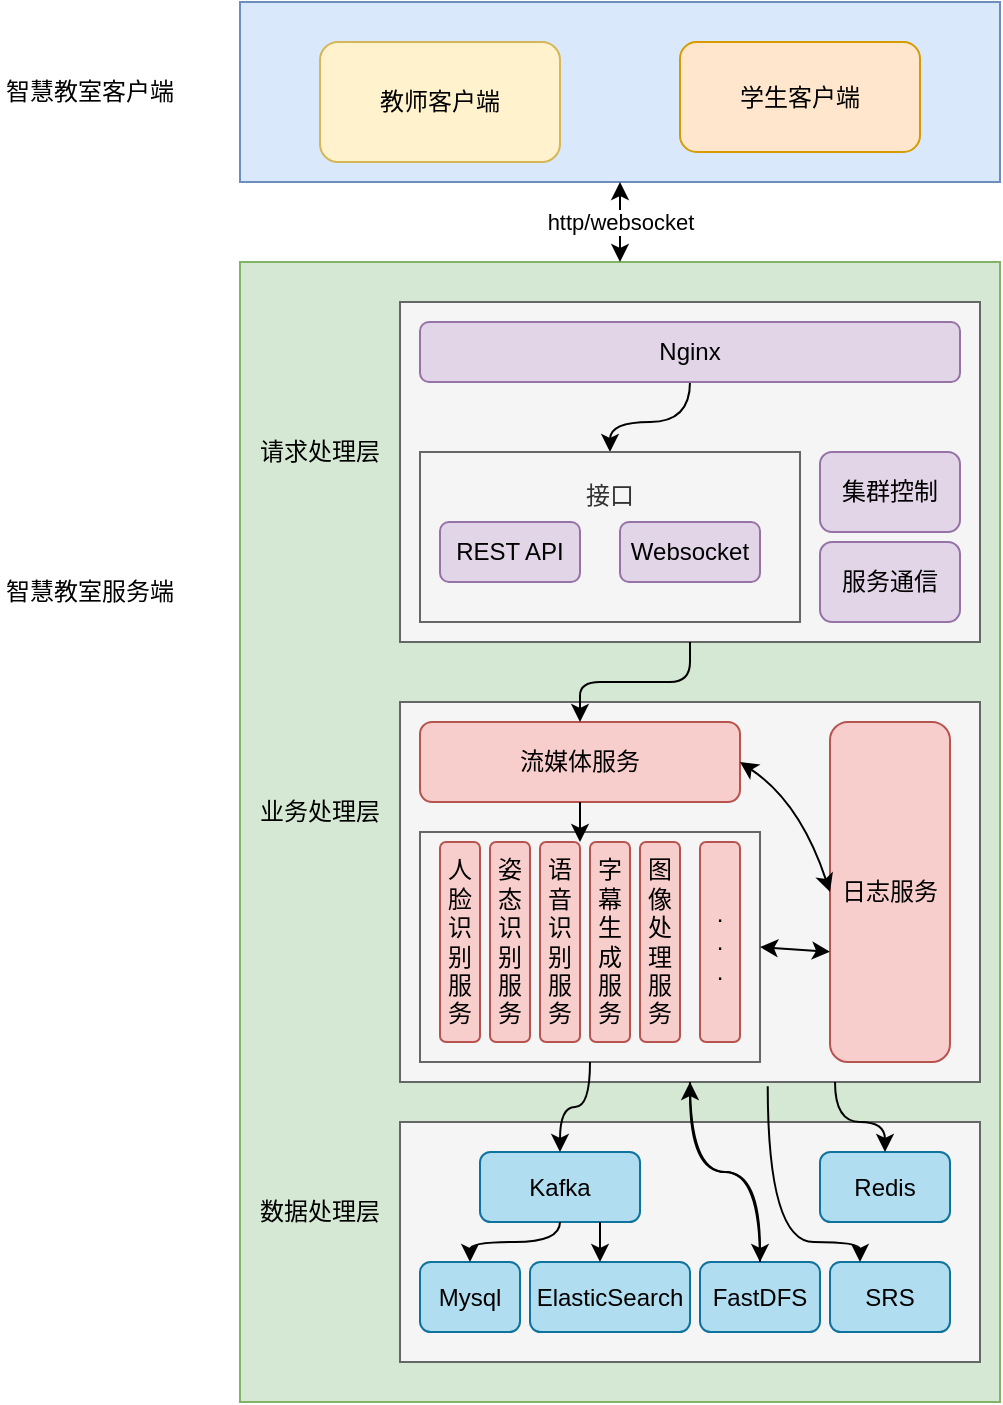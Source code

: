 <mxfile version="20.8.4" type="device"><diagram id="ykiKbiIaYc7nsn6Bz6GZ" name="Page-1"><mxGraphModel dx="1434" dy="678" grid="1" gridSize="10" guides="1" tooltips="1" connect="1" arrows="1" fold="1" page="1" pageScale="1" pageWidth="827" pageHeight="1169" math="0" shadow="0"><root><mxCell id="0"/><mxCell id="1" parent="0"/><mxCell id="IiIf7Eo95jgiYwUqBPuH-5" value="&lt;div&gt;请求处理层&lt;br&gt;&lt;/div&gt;" style="rounded=0;whiteSpace=wrap;html=1;fillColor=#d5e8d4;strokeColor=#82b366;" parent="1" vertex="1"><mxGeometry x="240" y="220" width="380" height="570" as="geometry"/></mxCell><mxCell id="IiIf7Eo95jgiYwUqBPuH-33" value="" style="rounded=0;whiteSpace=wrap;html=1;align=left;fillColor=#f5f5f5;strokeColor=#666666;fontColor=#333333;" parent="1" vertex="1"><mxGeometry x="320" y="440" width="290" height="190" as="geometry"/></mxCell><mxCell id="IiIf7Eo95jgiYwUqBPuH-53" value="" style="rounded=0;whiteSpace=wrap;html=1;fillColor=#f5f5f5;fontColor=#333333;strokeColor=#666666;" parent="1" vertex="1"><mxGeometry x="330" y="505" width="170" height="115" as="geometry"/></mxCell><mxCell id="IiIf7Eo95jgiYwUqBPuH-22" value="" style="rounded=0;whiteSpace=wrap;html=1;align=left;fillColor=#f5f5f5;strokeColor=#666666;fontColor=#333333;" parent="1" vertex="1"><mxGeometry x="320" y="240" width="290" height="170" as="geometry"/></mxCell><mxCell id="IiIf7Eo95jgiYwUqBPuH-1" value="" style="rounded=0;whiteSpace=wrap;html=1;fillColor=#dae8fc;strokeColor=#6c8ebf;" parent="1" vertex="1"><mxGeometry x="240" y="90" width="380" height="90" as="geometry"/></mxCell><mxCell id="IiIf7Eo95jgiYwUqBPuH-2" value="智慧教室客户端" style="text;html=1;strokeColor=none;fillColor=none;align=center;verticalAlign=middle;whiteSpace=wrap;rounded=0;" parent="1" vertex="1"><mxGeometry x="120" y="120" width="90" height="30" as="geometry"/></mxCell><mxCell id="IiIf7Eo95jgiYwUqBPuH-3" value="教师客户端" style="rounded=1;whiteSpace=wrap;html=1;fillColor=#fff2cc;strokeColor=#d6b656;" parent="1" vertex="1"><mxGeometry x="280" y="110" width="120" height="60" as="geometry"/></mxCell><mxCell id="IiIf7Eo95jgiYwUqBPuH-4" value="学生客户端" style="rounded=1;whiteSpace=wrap;html=1;fillColor=#ffe6cc;strokeColor=#d79b00;" parent="1" vertex="1"><mxGeometry x="460" y="110" width="120" height="55" as="geometry"/></mxCell><mxCell id="IiIf7Eo95jgiYwUqBPuH-6" value="智慧教室服务端" style="text;html=1;strokeColor=none;fillColor=none;align=center;verticalAlign=middle;whiteSpace=wrap;rounded=0;" parent="1" vertex="1"><mxGeometry x="120" y="370" width="90" height="30" as="geometry"/></mxCell><mxCell id="IiIf7Eo95jgiYwUqBPuH-19" value="" style="endArrow=classic;startArrow=classic;html=1;rounded=0;entryX=0.5;entryY=1;entryDx=0;entryDy=0;" parent="1" source="IiIf7Eo95jgiYwUqBPuH-5" target="IiIf7Eo95jgiYwUqBPuH-1" edge="1"><mxGeometry width="50" height="50" relative="1" as="geometry"><mxPoint x="60" y="260" as="sourcePoint"/><mxPoint x="110" y="210" as="targetPoint"/></mxGeometry></mxCell><mxCell id="IiIf7Eo95jgiYwUqBPuH-20" value="&lt;div&gt;http/websocket&lt;/div&gt;" style="edgeLabel;html=1;align=center;verticalAlign=middle;resizable=0;points=[];" parent="IiIf7Eo95jgiYwUqBPuH-19" vertex="1" connectable="0"><mxGeometry x="0.36" y="-3" relative="1" as="geometry"><mxPoint x="-3" y="7" as="offset"/></mxGeometry></mxCell><mxCell id="IiIf7Eo95jgiYwUqBPuH-29" style="edgeStyle=orthogonalEdgeStyle;orthogonalLoop=1;jettySize=auto;html=1;exitX=0.5;exitY=1;exitDx=0;exitDy=0;curved=1;" parent="1" source="IiIf7Eo95jgiYwUqBPuH-21" target="IiIf7Eo95jgiYwUqBPuH-25" edge="1"><mxGeometry relative="1" as="geometry"/></mxCell><mxCell id="IiIf7Eo95jgiYwUqBPuH-21" value="Nginx" style="rounded=1;whiteSpace=wrap;html=1;fillColor=#e1d5e7;strokeColor=#9673a6;" parent="1" vertex="1"><mxGeometry x="330" y="250" width="270" height="30" as="geometry"/></mxCell><mxCell id="IiIf7Eo95jgiYwUqBPuH-25" value="&lt;div align=&quot;center&quot;&gt;接口&lt;/div&gt;&lt;div align=&quot;center&quot;&gt;&lt;br&gt;&lt;/div&gt;&lt;div align=&quot;center&quot;&gt;&lt;br&gt;&lt;/div&gt;&lt;div align=&quot;center&quot;&gt;&lt;br&gt;&lt;/div&gt;" style="rounded=0;whiteSpace=wrap;html=1;fillColor=#f5f5f5;strokeColor=#666666;fontColor=#333333;" parent="1" vertex="1"><mxGeometry x="330" y="315" width="190" height="85" as="geometry"/></mxCell><mxCell id="IiIf7Eo95jgiYwUqBPuH-26" value="REST API" style="rounded=1;whiteSpace=wrap;html=1;fillColor=#e1d5e7;strokeColor=#9673a6;" parent="1" vertex="1"><mxGeometry x="340" y="350" width="70" height="30" as="geometry"/></mxCell><mxCell id="IiIf7Eo95jgiYwUqBPuH-28" value="Websocket" style="rounded=1;whiteSpace=wrap;html=1;fillColor=#e1d5e7;strokeColor=#9673a6;" parent="1" vertex="1"><mxGeometry x="430" y="350" width="70" height="30" as="geometry"/></mxCell><mxCell id="IiIf7Eo95jgiYwUqBPuH-31" value="集群控制" style="rounded=1;whiteSpace=wrap;html=1;fillColor=#e1d5e7;strokeColor=#9673a6;" parent="1" vertex="1"><mxGeometry x="530" y="315" width="70" height="40" as="geometry"/></mxCell><mxCell id="IiIf7Eo95jgiYwUqBPuH-32" value="服务通信" style="rounded=1;whiteSpace=wrap;html=1;fillColor=#e1d5e7;strokeColor=#9673a6;" parent="1" vertex="1"><mxGeometry x="530" y="360" width="70" height="40" as="geometry"/></mxCell><mxCell id="IiIf7Eo95jgiYwUqBPuH-34" value="&lt;div&gt;请求处理层&lt;br&gt;&lt;/div&gt;" style="text;html=1;strokeColor=none;fillColor=none;align=center;verticalAlign=middle;whiteSpace=wrap;rounded=0;" parent="1" vertex="1"><mxGeometry x="240" y="300" width="80" height="30" as="geometry"/></mxCell><mxCell id="IiIf7Eo95jgiYwUqBPuH-36" value="业务处理层" style="text;html=1;strokeColor=none;fillColor=none;align=center;verticalAlign=middle;whiteSpace=wrap;rounded=0;" parent="1" vertex="1"><mxGeometry x="240" y="480" width="80" height="30" as="geometry"/></mxCell><mxCell id="IiIf7Eo95jgiYwUqBPuH-37" value="&lt;div&gt;数据处理层&lt;br&gt;&lt;/div&gt;" style="text;html=1;strokeColor=none;fillColor=none;align=center;verticalAlign=middle;whiteSpace=wrap;rounded=0;" parent="1" vertex="1"><mxGeometry x="240" y="680" width="80" height="30" as="geometry"/></mxCell><mxCell id="IiIf7Eo95jgiYwUqBPuH-38" value="" style="rounded=0;whiteSpace=wrap;html=1;align=left;fillColor=#f5f5f5;strokeColor=#666666;fontColor=#333333;" parent="1" vertex="1"><mxGeometry x="320" y="650" width="290" height="120" as="geometry"/></mxCell><mxCell id="IiIf7Eo95jgiYwUqBPuH-39" value="&lt;div&gt;流媒体服务&lt;/div&gt;" style="rounded=1;whiteSpace=wrap;html=1;fillColor=#f8cecc;strokeColor=#b85450;" parent="1" vertex="1"><mxGeometry x="330" y="450" width="160" height="40" as="geometry"/></mxCell><mxCell id="IiIf7Eo95jgiYwUqBPuH-40" value="日志服务" style="rounded=1;whiteSpace=wrap;html=1;fillColor=#f8cecc;strokeColor=#b85450;" parent="1" vertex="1"><mxGeometry x="535" y="450" width="60" height="170" as="geometry"/></mxCell><mxCell id="IiIf7Eo95jgiYwUqBPuH-44" style="edgeStyle=orthogonalEdgeStyle;orthogonalLoop=1;jettySize=auto;html=1;exitX=0.5;exitY=1;exitDx=0;exitDy=0;entryX=0.5;entryY=0;entryDx=0;entryDy=0;rounded=1;" parent="1" source="IiIf7Eo95jgiYwUqBPuH-22" target="IiIf7Eo95jgiYwUqBPuH-39" edge="1"><mxGeometry relative="1" as="geometry"><mxPoint x="475" y="290" as="sourcePoint"/><mxPoint x="435" y="325" as="targetPoint"/></mxGeometry></mxCell><mxCell id="IiIf7Eo95jgiYwUqBPuH-45" value="人脸识别服务" style="rounded=1;whiteSpace=wrap;html=1;fillColor=#f8cecc;strokeColor=#b85450;" parent="1" vertex="1"><mxGeometry x="340" y="510" width="20" height="100" as="geometry"/></mxCell><mxCell id="IiIf7Eo95jgiYwUqBPuH-47" value="姿态识别服务" style="rounded=1;whiteSpace=wrap;html=1;fillColor=#f8cecc;strokeColor=#b85450;" parent="1" vertex="1"><mxGeometry x="365" y="510" width="20" height="100" as="geometry"/></mxCell><mxCell id="IiIf7Eo95jgiYwUqBPuH-48" value="语音识别服务" style="rounded=1;whiteSpace=wrap;html=1;fillColor=#f8cecc;strokeColor=#b85450;" parent="1" vertex="1"><mxGeometry x="390" y="510" width="20" height="100" as="geometry"/></mxCell><mxCell id="IiIf7Eo95jgiYwUqBPuH-49" value="字幕生成服务" style="rounded=1;whiteSpace=wrap;html=1;fillColor=#f8cecc;strokeColor=#b85450;" parent="1" vertex="1"><mxGeometry x="415" y="510" width="20" height="100" as="geometry"/></mxCell><mxCell id="IiIf7Eo95jgiYwUqBPuH-50" value="图像处理服务" style="rounded=1;whiteSpace=wrap;html=1;fillColor=#f8cecc;strokeColor=#b85450;" parent="1" vertex="1"><mxGeometry x="440" y="510" width="20" height="100" as="geometry"/></mxCell><mxCell id="IiIf7Eo95jgiYwUqBPuH-52" value="" style="endArrow=classic;startArrow=classic;html=1;entryX=0;entryY=0.5;entryDx=0;entryDy=0;exitX=1;exitY=0.5;exitDx=0;exitDy=0;curved=1;" parent="1" source="IiIf7Eo95jgiYwUqBPuH-39" target="IiIf7Eo95jgiYwUqBPuH-40" edge="1"><mxGeometry width="50" height="50" relative="1" as="geometry"><mxPoint x="10" y="620" as="sourcePoint"/><mxPoint x="60" y="570" as="targetPoint"/><Array as="points"><mxPoint x="520" y="490"/></Array></mxGeometry></mxCell><mxCell id="IiIf7Eo95jgiYwUqBPuH-54" value="" style="endArrow=classic;html=1;exitX=0.5;exitY=1;exitDx=0;exitDy=0;curved=1;entryX=1;entryY=0;entryDx=0;entryDy=0;" parent="1" source="IiIf7Eo95jgiYwUqBPuH-39" target="IiIf7Eo95jgiYwUqBPuH-48" edge="1"><mxGeometry width="50" height="50" relative="1" as="geometry"><mxPoint x="100" y="600" as="sourcePoint"/><mxPoint x="410" y="500" as="targetPoint"/></mxGeometry></mxCell><mxCell id="IiIf7Eo95jgiYwUqBPuH-55" value="&lt;div&gt;.&lt;/div&gt;&lt;div&gt;.&lt;/div&gt;&lt;div&gt;.&lt;br&gt;&lt;/div&gt;" style="rounded=1;whiteSpace=wrap;html=1;fillColor=#f8cecc;strokeColor=#b85450;" parent="1" vertex="1"><mxGeometry x="470" y="510" width="20" height="100" as="geometry"/></mxCell><mxCell id="IiIf7Eo95jgiYwUqBPuH-56" value="Kafka" style="rounded=1;whiteSpace=wrap;html=1;fillColor=#b1ddf0;strokeColor=#10739e;" parent="1" vertex="1"><mxGeometry x="360" y="665" width="80" height="35" as="geometry"/></mxCell><mxCell id="IiIf7Eo95jgiYwUqBPuH-57" value="Redis" style="rounded=1;whiteSpace=wrap;html=1;fillColor=#b1ddf0;strokeColor=#10739e;" parent="1" vertex="1"><mxGeometry x="530" y="665" width="65" height="35" as="geometry"/></mxCell><mxCell id="IiIf7Eo95jgiYwUqBPuH-58" value="Mysql" style="rounded=1;whiteSpace=wrap;html=1;fillColor=#b1ddf0;strokeColor=#10739e;" parent="1" vertex="1"><mxGeometry x="330" y="720" width="50" height="35" as="geometry"/></mxCell><mxCell id="IiIf7Eo95jgiYwUqBPuH-59" value="ElasticSearch" style="rounded=1;whiteSpace=wrap;html=1;fillColor=#b1ddf0;strokeColor=#10739e;" parent="1" vertex="1"><mxGeometry x="385" y="720" width="80" height="35" as="geometry"/></mxCell><mxCell id="IiIf7Eo95jgiYwUqBPuH-60" value="FastDFS" style="rounded=1;whiteSpace=wrap;html=1;fillColor=#b1ddf0;strokeColor=#10739e;" parent="1" vertex="1"><mxGeometry x="470" y="720" width="60" height="35" as="geometry"/></mxCell><mxCell id="IiIf7Eo95jgiYwUqBPuH-61" value="SRS" style="rounded=1;whiteSpace=wrap;html=1;fillColor=#b1ddf0;strokeColor=#10739e;" parent="1" vertex="1"><mxGeometry x="535" y="720" width="60" height="35" as="geometry"/></mxCell><mxCell id="IiIf7Eo95jgiYwUqBPuH-64" style="edgeStyle=orthogonalEdgeStyle;rounded=0;orthogonalLoop=1;jettySize=auto;html=1;exitX=0.75;exitY=1;exitDx=0;exitDy=0;" parent="1" source="IiIf7Eo95jgiYwUqBPuH-56" target="IiIf7Eo95jgiYwUqBPuH-59" edge="1"><mxGeometry relative="1" as="geometry"><mxPoint x="170" y="650" as="sourcePoint"/><mxPoint x="130" y="685" as="targetPoint"/><Array as="points"><mxPoint x="420" y="720"/><mxPoint x="420" y="720"/></Array></mxGeometry></mxCell><mxCell id="IiIf7Eo95jgiYwUqBPuH-65" style="edgeStyle=orthogonalEdgeStyle;orthogonalLoop=1;jettySize=auto;html=1;exitX=0.5;exitY=1;exitDx=0;exitDy=0;entryX=0.5;entryY=0;entryDx=0;entryDy=0;curved=1;" parent="1" source="IiIf7Eo95jgiYwUqBPuH-56" target="IiIf7Eo95jgiYwUqBPuH-58" edge="1"><mxGeometry relative="1" as="geometry"><mxPoint x="180" y="660" as="sourcePoint"/><mxPoint x="140" y="695" as="targetPoint"/><Array as="points"><mxPoint x="400" y="710"/><mxPoint x="355" y="710"/></Array></mxGeometry></mxCell><mxCell id="IiIf7Eo95jgiYwUqBPuH-66" style="edgeStyle=orthogonalEdgeStyle;orthogonalLoop=1;jettySize=auto;html=1;exitX=0.5;exitY=1;exitDx=0;exitDy=0;entryX=0.5;entryY=0;entryDx=0;entryDy=0;curved=1;" parent="1" source="IiIf7Eo95jgiYwUqBPuH-53" target="IiIf7Eo95jgiYwUqBPuH-56" edge="1"><mxGeometry relative="1" as="geometry"><mxPoint x="190" y="670" as="sourcePoint"/><mxPoint x="150" y="705" as="targetPoint"/></mxGeometry></mxCell><mxCell id="IiIf7Eo95jgiYwUqBPuH-70" style="edgeStyle=orthogonalEdgeStyle;orthogonalLoop=1;jettySize=auto;html=1;exitX=0.5;exitY=1;exitDx=0;exitDy=0;entryX=0.5;entryY=0;entryDx=0;entryDy=0;curved=1;" parent="1" source="IiIf7Eo95jgiYwUqBPuH-33" target="IiIf7Eo95jgiYwUqBPuH-60" edge="1"><mxGeometry relative="1" as="geometry"><mxPoint x="425" y="630" as="sourcePoint"/><mxPoint x="410" y="675" as="targetPoint"/></mxGeometry></mxCell><mxCell id="IiIf7Eo95jgiYwUqBPuH-71" style="edgeStyle=orthogonalEdgeStyle;orthogonalLoop=1;jettySize=auto;html=1;exitX=0.5;exitY=0;exitDx=0;exitDy=0;entryX=0.5;entryY=1;entryDx=0;entryDy=0;curved=1;" parent="1" source="IiIf7Eo95jgiYwUqBPuH-60" target="IiIf7Eo95jgiYwUqBPuH-33" edge="1"><mxGeometry relative="1" as="geometry"><mxPoint x="435" y="640" as="sourcePoint"/><mxPoint x="420" y="685" as="targetPoint"/></mxGeometry></mxCell><mxCell id="IiIf7Eo95jgiYwUqBPuH-63" style="edgeStyle=orthogonalEdgeStyle;orthogonalLoop=1;jettySize=auto;html=1;exitX=0.75;exitY=1;exitDx=0;exitDy=0;entryX=0.5;entryY=0;entryDx=0;entryDy=0;curved=1;" parent="1" source="IiIf7Eo95jgiYwUqBPuH-33" target="IiIf7Eo95jgiYwUqBPuH-57" edge="1"><mxGeometry relative="1" as="geometry"><mxPoint x="160" y="640" as="sourcePoint"/><mxPoint x="120" y="675" as="targetPoint"/></mxGeometry></mxCell><mxCell id="IiIf7Eo95jgiYwUqBPuH-72" style="edgeStyle=orthogonalEdgeStyle;orthogonalLoop=1;jettySize=auto;html=1;exitX=0.634;exitY=1.011;exitDx=0;exitDy=0;entryX=0.25;entryY=0;entryDx=0;entryDy=0;curved=1;exitPerimeter=0;" parent="1" source="IiIf7Eo95jgiYwUqBPuH-33" target="IiIf7Eo95jgiYwUqBPuH-61" edge="1"><mxGeometry relative="1" as="geometry"><mxPoint x="445" y="650" as="sourcePoint"/><mxPoint x="430" y="695" as="targetPoint"/><Array as="points"><mxPoint x="504" y="710"/><mxPoint x="550" y="710"/></Array></mxGeometry></mxCell><mxCell id="IiIf7Eo95jgiYwUqBPuH-75" value="" style="endArrow=classic;startArrow=classic;html=1;rounded=1;entryX=0;entryY=0.676;entryDx=0;entryDy=0;entryPerimeter=0;exitX=1;exitY=0.5;exitDx=0;exitDy=0;" parent="1" source="IiIf7Eo95jgiYwUqBPuH-53" target="IiIf7Eo95jgiYwUqBPuH-40" edge="1"><mxGeometry width="50" height="50" relative="1" as="geometry"><mxPoint x="-60" y="660" as="sourcePoint"/><mxPoint x="-10" y="610" as="targetPoint"/></mxGeometry></mxCell></root></mxGraphModel></diagram></mxfile>